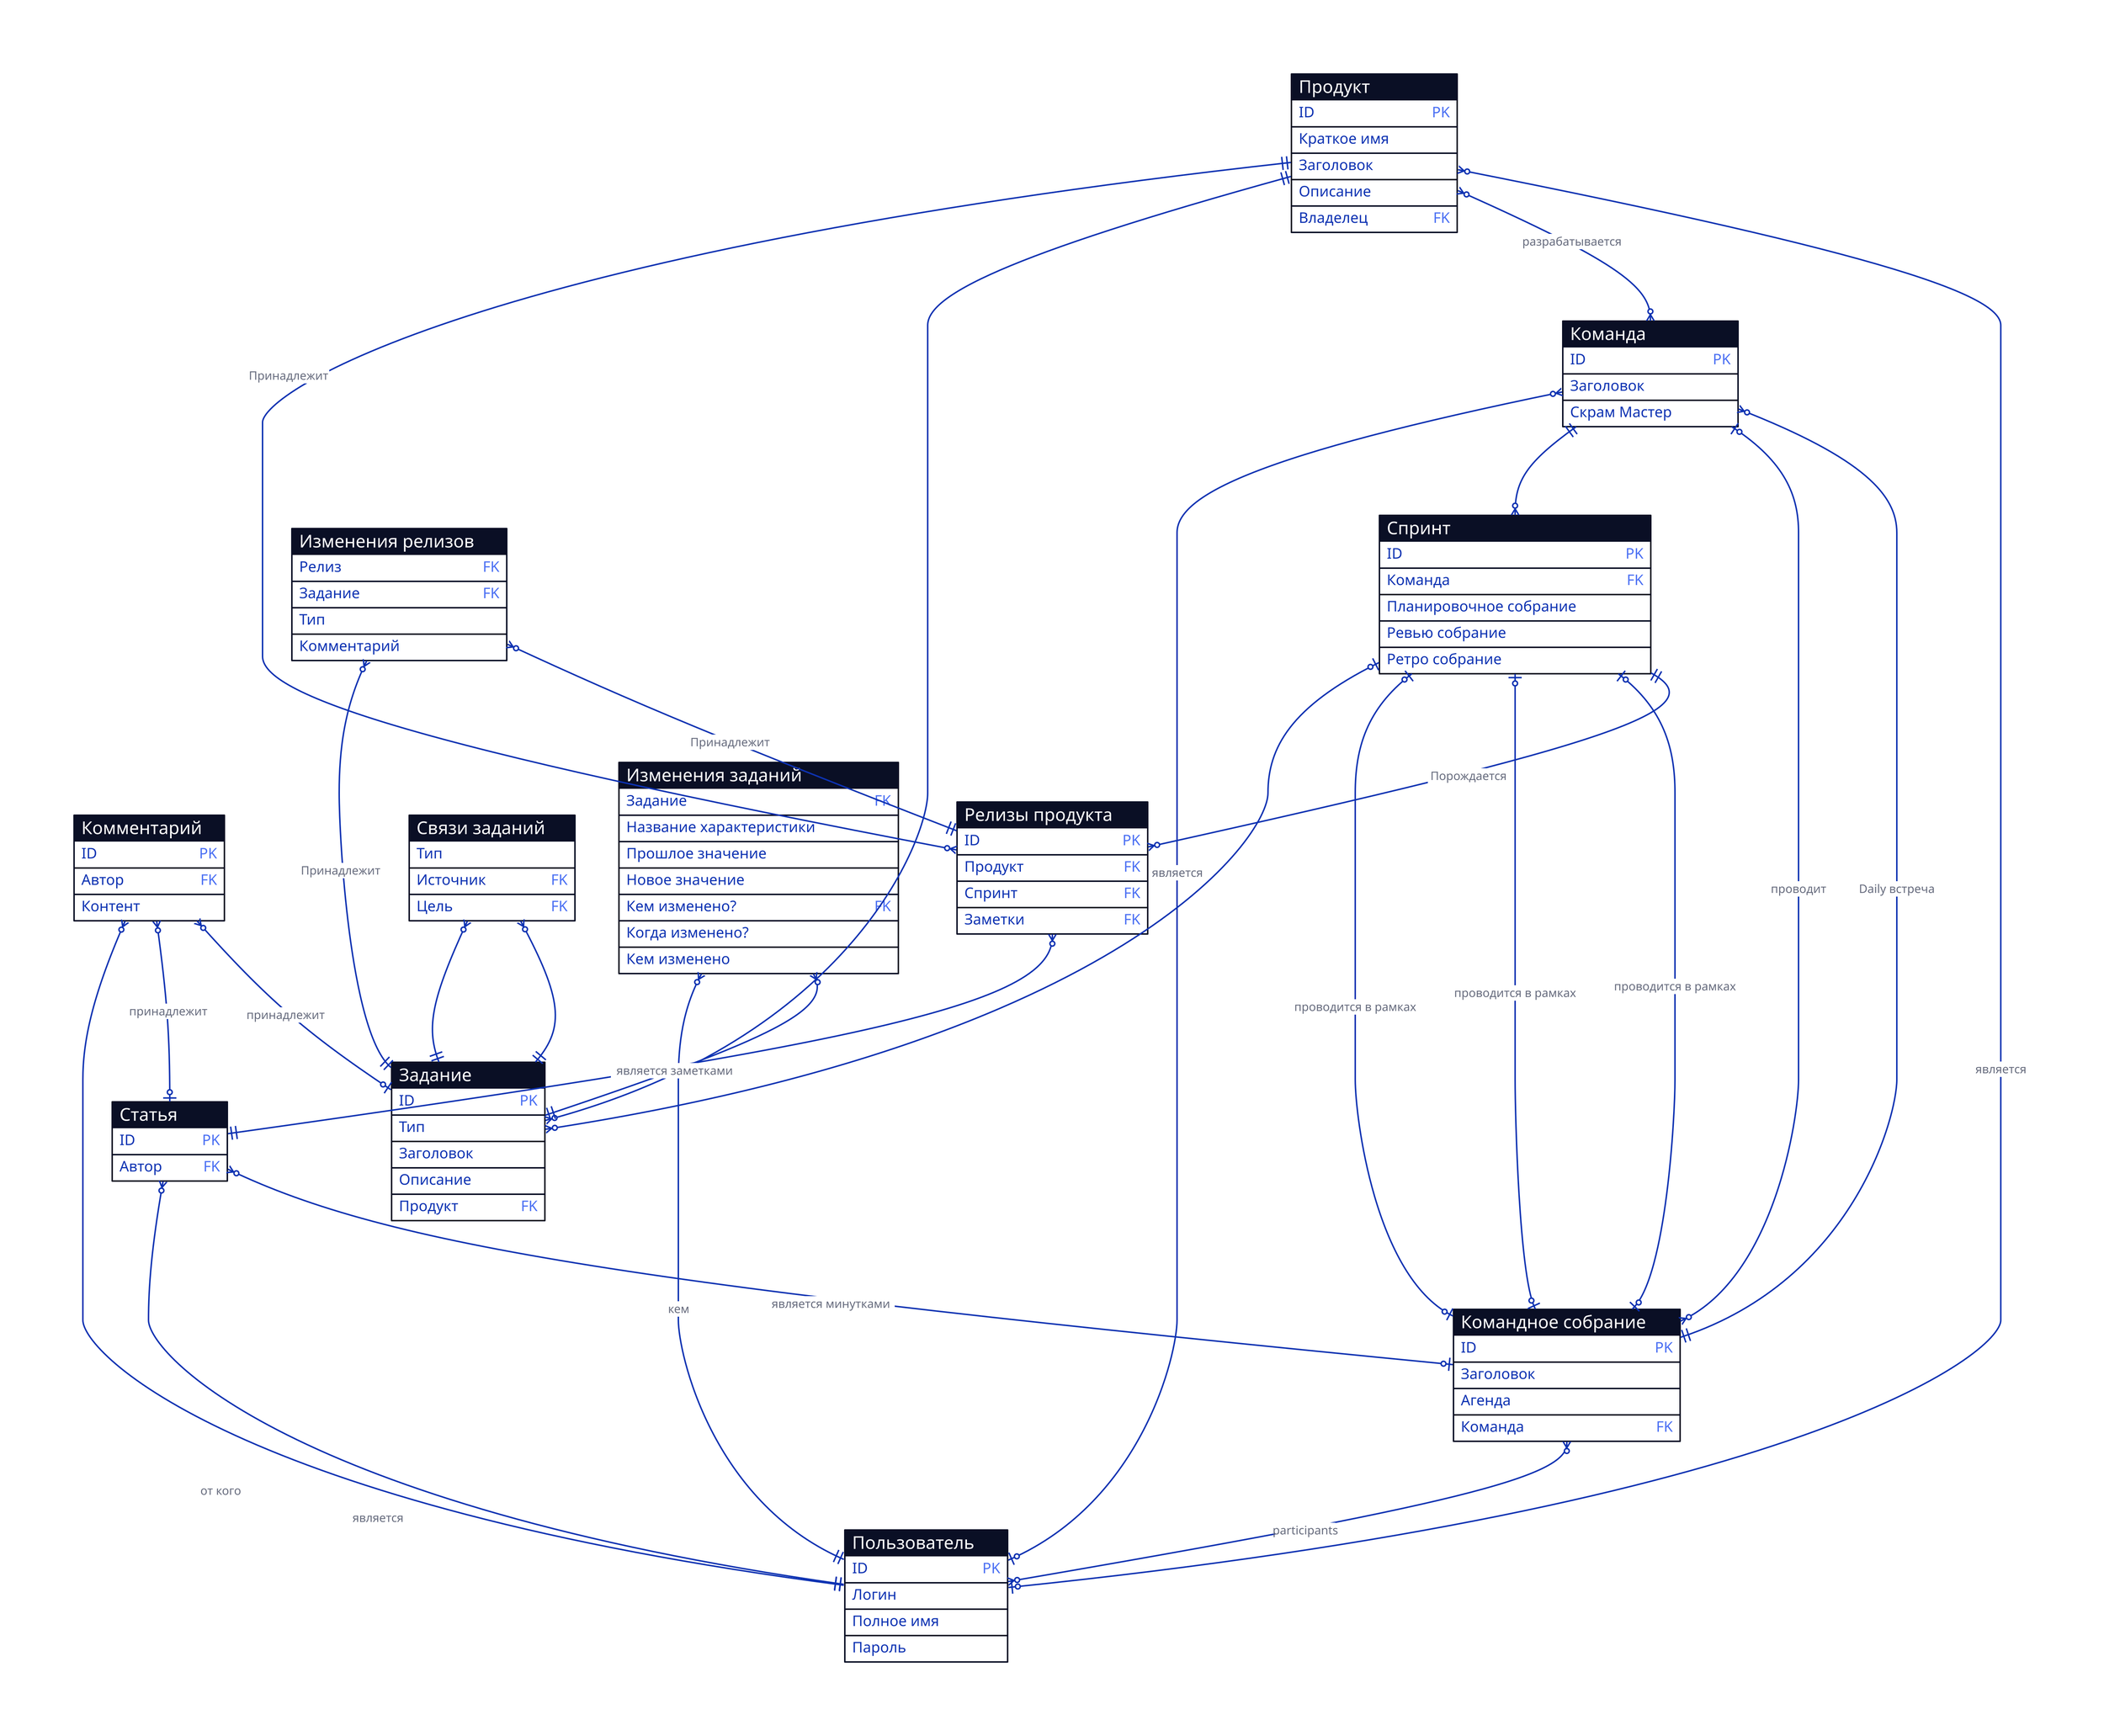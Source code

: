 Продукт: {
  shape: sql_table
  ID {constraint: primary_key}
  Краткое имя 
  Заголовок
  Описание
  Владелец {constraint: foreign_key}
}

Команда: {
  shape: sql_table
  ID {constraint: primary_key}
  Заголовок
  "Скрам Мастер"
}

Пользователь: {
  shape: sql_table
  ID {constraint: primary_key}
  Логин
  Полное имя
  Пароль
}

Спринт: {
  shape: sql_table
  ID {constraint: primary_key}
  Команда {constraint: foreign_key}
}

Комментарий: {
  shape: sql_table
  ID {constraint: primary_key}
  Автор {constraint: foreign_key}
  Контент
}

"Командное собрание": {
  shape: sql_table
  ID {constraint: primary_key}
  Заголовок
  Агенда
  Команда {constraint: foreign_key}
}

Статья: {
  shape: sql_table
  ID {constraint: primary_key}
  Автор {constraint: foreign_key}
}

"Релизы продукта": {
  shape: sql_table
  ID: {constraint: primary_key}
  Продукт {constraint: foreign_key}
  Спринт  {constraint: foreign_key}
  Заметки {constraint: foreign_key}
}

"Релизы продукта".Заметки <-> Статья: является заметками {
  source-arrowhead: {
    shape: cf-many
  }
  target-arrowhead: {
    shape: cf-one-required
  }
}

"Изменения релизов": {
  shape: sql_table
  Релиз {constraint: foreign_key}
  Задание {constraint: foreign_key}
  Тип {tooltip: See keepachangelog.org}
  Комментарий
}

"Изменения релизов".Релиз <-> "Релизы продукта": Принадлежит {
  source-arrowhead: {
    shape: cf-many
  }
  target-arrowhead: {
    shape: cf-one-required
  }
}

"Изменения релизов".Задание <-> Задание: Принадлежит {
  source-arrowhead: {
    shape: cf-many
  }
  target-arrowhead: {
    shape: cf-one-required
  }
}

Спринт <-> "Релизы продукта".Спринт: Порождается {
  source-arrowhead: {
    shape: cf-one-required
  }
  target-arrowhead: {
    shape: cf-many
  }
}

"Релизы продукта".Продукт <-> Продукт: Принадлежит {
  source-arrowhead: {
    shape: cf-many
  }
  target-arrowhead: {
    shape: cf-one-required
  }
}

Статья <-> "Командное собрание": является минутками {
  source-arrowhead: {
    shape: cf-many
  }
  target-arrowhead: {
    shape: cf-one
  }
}

Статья.Автор <-> Пользователь: является {
  source-arrowhead: {
    shape: cf-many
  }
  target-arrowhead: {
    shape: cf-one-required
  }
}

Команда <-> "Командное собрание".Команда: Daily встреча {
  source-arrowhead: {
    shape: cf-many
  }
  target-arrowhead: {
    shape: cf-one-required
  }
}

Спринт."Планировочное собрание" <-> "Командное собрание": проводится в рамках {
  source-arrowhead: {
    shape: cf-one
  }
  target-arrowhead: {
    shape: cf-one
  }
}

Спринт."Ревью собрание" <-> "Командное собрание": проводится в рамках {
  source-arrowhead: {
    shape: cf-one
  }
  target-arrowhead: {
    shape: cf-one
  }
}

Спринт."Ретро собрание" <-> "Командное собрание": проводится в рамках {
  source-arrowhead: {
    shape: cf-one
  }
  target-arrowhead: {
    shape: cf-one
  }
}

Команда <-> "Командное собрание": проводит {
  source-arrowhead: {
    shape: cf-one
  }
  target-arrowhead: {
    shape: cf-many
  }
}

"Командное собрание" <-> Пользователь: участвует {
  label: "participants"
  source-arrowhead: {
    shape: cf-many
  }
  target-arrowhead: {
    shape: cf-many
  }
}

Комментарий <-> Задание: принадлежит {
  source-arrowhead: {
    shape: cf-many
  }
  target-arrowhead: {
    shape: cf-one
  }
}

Комментарий <-> Статья: принадлежит {
  source-arrowhead: {
    shape: cf-many
  }
  target-arrowhead: {
    shape: cf-one
  }
}

Комментарий. <-> Пользователь: от кого {
  source-arrowhead: {
    shape: cf-many
  }
  target-arrowhead: {
    shape: cf-one-required
  }
}

Команда.ID <-> Спринт.Команда: {
  source-arrowhead: {
    shape: cf-one-required
  }
  target-arrowhead: {
    shape: cf-many
  }
}

Команда."Скрам Мастер" <-> Пользователь: является {
  source-arrowhead: {
    shape: cf-many
  }
  target-arrowhead: {
    shape: cf-one
  }
}

Продукт.Владелец <-> Пользователь: является {
  source-arrowhead: {
    shape: cf-many
  }
  target-arrowhead: {
    shape: cf-one
  }
}

Продукт <-> Команда: разрабатывается {
  source-arrowhead: {
    shape: cf-many
  }
  target-arrowhead: {
    shape: cf-many
  }
}

Задание: {
  shape: sql_table
  ID {constraint: primary_key}
  Тип
  Заголовок
  Описание
  Продукт {constraint: foreign_key}
}

"Связи заданий": {
  shape: sql_table
  Тип
  Источник {constraint: foreign_key}
  Цель {constraint: foreign_key}
}

"Связи заданий".Источник <-> Задание: {
  source-arrowhead: {
    shape: cf-many
  }
  target-arrowhead: {
    shape: cf-one-required
  }
}

"Связи заданий".Цель <-> Задание: {
  source-arrowhead: {
    shape: cf-many
  }
  target-arrowhead: {
    shape: cf-one-required
  }
}

Продукт.ID <-> Задание.Продукт: {
  source-arrowhead: {
    shape: cf-one-required
  }
  target-arrowhead: {
    shape: cf-many
  }
}

Спринт.ID <-> Задание.ID: {
  source-arrowhead: {
    shape: cf-one
  }
  target-arrowhead: {
    shape: cf-many
  }
}

"Изменения заданий": {
  shape: sql_table
  Задание {constraint: foreign_key}
  "Название характеристики" 
  "Прошлое значение"
  "Новое значение"
  "Кем изменено?" {constraint: foreign_key}
  "Когда изменено?"
}

"Изменения заданий".Задание <-> Задание: {
  target-arrowhead: {
    shape: cf-one-required
  }
  source-arrowhead: {
    shape: cf-many
  }
}
"Изменения заданий"."Кем изменено" <-> Пользователь: кем {
  target-arrowhead: {
    shape: cf-one-required
  }
  source-arrowhead: {
    shape: cf-many
  }
}
